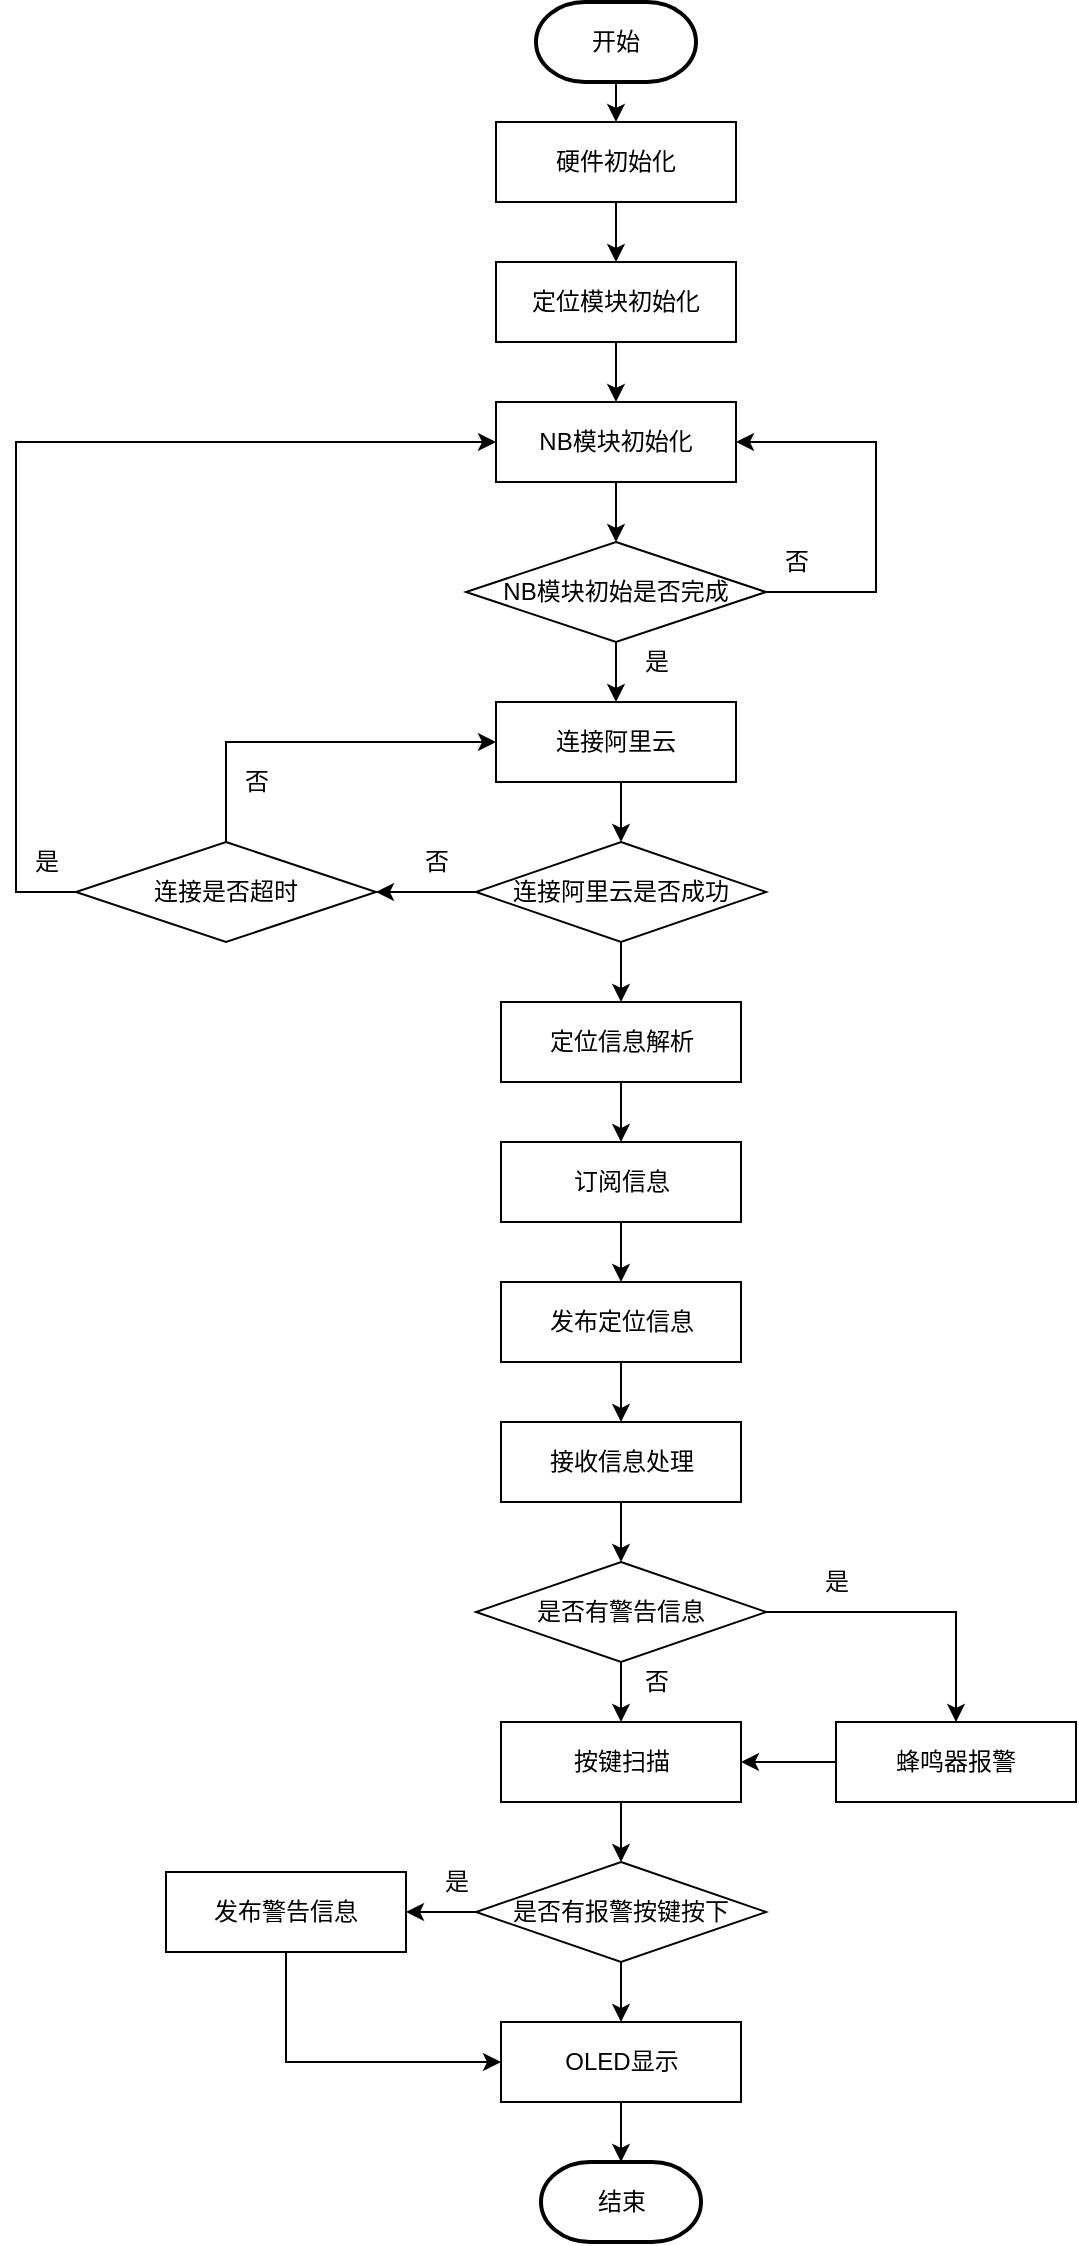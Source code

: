 <mxfile version="14.6.11" type="github"><diagram id="oGnLsz8Zgks3w_IxUFtM" name="Page-1"><mxGraphModel dx="1221" dy="587" grid="1" gridSize="10" guides="1" tooltips="1" connect="1" arrows="1" fold="1" page="1" pageScale="1" pageWidth="827" pageHeight="1169" math="0" shadow="0"><root><mxCell id="0"/><mxCell id="1" parent="0"/><mxCell id="VWvvI1uI3xSh4drTIf7I-7" style="edgeStyle=orthogonalEdgeStyle;rounded=0;orthogonalLoop=1;jettySize=auto;html=1;exitX=0.5;exitY=1;exitDx=0;exitDy=0;exitPerimeter=0;entryX=0.5;entryY=0;entryDx=0;entryDy=0;" edge="1" parent="1" source="VWvvI1uI3xSh4drTIf7I-1" target="VWvvI1uI3xSh4drTIf7I-2"><mxGeometry relative="1" as="geometry"/></mxCell><mxCell id="VWvvI1uI3xSh4drTIf7I-1" value="开始" style="strokeWidth=2;html=1;shape=mxgraph.flowchart.terminator;whiteSpace=wrap;" vertex="1" parent="1"><mxGeometry x="270" y="40" width="80" height="40" as="geometry"/></mxCell><mxCell id="VWvvI1uI3xSh4drTIf7I-8" style="edgeStyle=orthogonalEdgeStyle;rounded=0;orthogonalLoop=1;jettySize=auto;html=1;exitX=0.5;exitY=1;exitDx=0;exitDy=0;entryX=0.5;entryY=0;entryDx=0;entryDy=0;" edge="1" parent="1" source="VWvvI1uI3xSh4drTIf7I-2" target="VWvvI1uI3xSh4drTIf7I-3"><mxGeometry relative="1" as="geometry"/></mxCell><mxCell id="VWvvI1uI3xSh4drTIf7I-2" value="硬件初始化" style="rounded=0;whiteSpace=wrap;html=1;" vertex="1" parent="1"><mxGeometry x="250" y="100" width="120" height="40" as="geometry"/></mxCell><mxCell id="VWvvI1uI3xSh4drTIf7I-9" style="edgeStyle=orthogonalEdgeStyle;rounded=0;orthogonalLoop=1;jettySize=auto;html=1;exitX=0.5;exitY=1;exitDx=0;exitDy=0;entryX=0.5;entryY=0;entryDx=0;entryDy=0;" edge="1" parent="1" source="VWvvI1uI3xSh4drTIf7I-3" target="VWvvI1uI3xSh4drTIf7I-4"><mxGeometry relative="1" as="geometry"/></mxCell><mxCell id="VWvvI1uI3xSh4drTIf7I-3" value="定位模块初始化" style="rounded=0;whiteSpace=wrap;html=1;" vertex="1" parent="1"><mxGeometry x="250" y="170" width="120" height="40" as="geometry"/></mxCell><mxCell id="VWvvI1uI3xSh4drTIf7I-10" style="edgeStyle=orthogonalEdgeStyle;rounded=0;orthogonalLoop=1;jettySize=auto;html=1;exitX=0.5;exitY=1;exitDx=0;exitDy=0;entryX=0.5;entryY=0;entryDx=0;entryDy=0;" edge="1" parent="1" source="VWvvI1uI3xSh4drTIf7I-4" target="VWvvI1uI3xSh4drTIf7I-6"><mxGeometry relative="1" as="geometry"/></mxCell><mxCell id="VWvvI1uI3xSh4drTIf7I-4" value="NB模块初始化" style="rounded=0;whiteSpace=wrap;html=1;" vertex="1" parent="1"><mxGeometry x="250" y="240" width="120" height="40" as="geometry"/></mxCell><mxCell id="VWvvI1uI3xSh4drTIf7I-16" style="edgeStyle=orthogonalEdgeStyle;rounded=0;orthogonalLoop=1;jettySize=auto;html=1;exitX=0.5;exitY=1;exitDx=0;exitDy=0;entryX=0.5;entryY=0;entryDx=0;entryDy=0;" edge="1" parent="1" source="VWvvI1uI3xSh4drTIf7I-5" target="VWvvI1uI3xSh4drTIf7I-15"><mxGeometry relative="1" as="geometry"/></mxCell><mxCell id="VWvvI1uI3xSh4drTIf7I-5" value="连接阿里云" style="rounded=0;whiteSpace=wrap;html=1;" vertex="1" parent="1"><mxGeometry x="250" y="390" width="120" height="40" as="geometry"/></mxCell><mxCell id="VWvvI1uI3xSh4drTIf7I-11" style="edgeStyle=orthogonalEdgeStyle;rounded=0;orthogonalLoop=1;jettySize=auto;html=1;exitX=0.5;exitY=1;exitDx=0;exitDy=0;" edge="1" parent="1" source="VWvvI1uI3xSh4drTIf7I-6" target="VWvvI1uI3xSh4drTIf7I-5"><mxGeometry relative="1" as="geometry"/></mxCell><mxCell id="VWvvI1uI3xSh4drTIf7I-12" style="edgeStyle=orthogonalEdgeStyle;rounded=0;orthogonalLoop=1;jettySize=auto;html=1;exitX=1;exitY=0.5;exitDx=0;exitDy=0;entryX=1;entryY=0.5;entryDx=0;entryDy=0;" edge="1" parent="1" source="VWvvI1uI3xSh4drTIf7I-6" target="VWvvI1uI3xSh4drTIf7I-4"><mxGeometry relative="1" as="geometry"><Array as="points"><mxPoint x="440" y="335"/><mxPoint x="440" y="260"/></Array></mxGeometry></mxCell><mxCell id="VWvvI1uI3xSh4drTIf7I-6" value="NB模块初始是否完成" style="rhombus;whiteSpace=wrap;html=1;" vertex="1" parent="1"><mxGeometry x="235" y="310" width="150" height="50" as="geometry"/></mxCell><mxCell id="VWvvI1uI3xSh4drTIf7I-13" value="否" style="text;html=1;align=center;verticalAlign=middle;resizable=0;points=[];autosize=1;strokeColor=none;" vertex="1" parent="1"><mxGeometry x="385" y="310" width="30" height="20" as="geometry"/></mxCell><mxCell id="VWvvI1uI3xSh4drTIf7I-14" value="是" style="text;html=1;align=center;verticalAlign=middle;resizable=0;points=[];autosize=1;strokeColor=none;" vertex="1" parent="1"><mxGeometry x="315" y="360" width="30" height="20" as="geometry"/></mxCell><mxCell id="VWvvI1uI3xSh4drTIf7I-25" style="edgeStyle=orthogonalEdgeStyle;rounded=0;orthogonalLoop=1;jettySize=auto;html=1;exitX=0;exitY=0.5;exitDx=0;exitDy=0;entryX=1;entryY=0.5;entryDx=0;entryDy=0;" edge="1" parent="1" source="VWvvI1uI3xSh4drTIf7I-15" target="VWvvI1uI3xSh4drTIf7I-17"><mxGeometry relative="1" as="geometry"/></mxCell><mxCell id="VWvvI1uI3xSh4drTIf7I-39" style="edgeStyle=orthogonalEdgeStyle;rounded=0;orthogonalLoop=1;jettySize=auto;html=1;exitX=0.5;exitY=1;exitDx=0;exitDy=0;entryX=0.5;entryY=0;entryDx=0;entryDy=0;" edge="1" parent="1" source="VWvvI1uI3xSh4drTIf7I-15" target="VWvvI1uI3xSh4drTIf7I-33"><mxGeometry relative="1" as="geometry"/></mxCell><mxCell id="VWvvI1uI3xSh4drTIf7I-15" value="连接阿里云是否成功" style="rhombus;whiteSpace=wrap;html=1;" vertex="1" parent="1"><mxGeometry x="240" y="460" width="145" height="50" as="geometry"/></mxCell><mxCell id="VWvvI1uI3xSh4drTIf7I-29" style="edgeStyle=orthogonalEdgeStyle;rounded=0;orthogonalLoop=1;jettySize=auto;html=1;exitX=0.5;exitY=0;exitDx=0;exitDy=0;entryX=0;entryY=0.5;entryDx=0;entryDy=0;" edge="1" parent="1" source="VWvvI1uI3xSh4drTIf7I-17" target="VWvvI1uI3xSh4drTIf7I-5"><mxGeometry relative="1" as="geometry"/></mxCell><mxCell id="VWvvI1uI3xSh4drTIf7I-31" style="edgeStyle=orthogonalEdgeStyle;rounded=0;orthogonalLoop=1;jettySize=auto;html=1;exitX=0;exitY=0.5;exitDx=0;exitDy=0;entryX=0;entryY=0.5;entryDx=0;entryDy=0;" edge="1" parent="1" source="VWvvI1uI3xSh4drTIf7I-17" target="VWvvI1uI3xSh4drTIf7I-4"><mxGeometry relative="1" as="geometry"><Array as="points"><mxPoint x="10" y="485"/><mxPoint x="10" y="260"/></Array></mxGeometry></mxCell><mxCell id="VWvvI1uI3xSh4drTIf7I-17" value="连接是否超时" style="rhombus;whiteSpace=wrap;html=1;" vertex="1" parent="1"><mxGeometry x="40" y="460" width="150" height="50" as="geometry"/></mxCell><mxCell id="VWvvI1uI3xSh4drTIf7I-26" value="否" style="text;html=1;align=center;verticalAlign=middle;resizable=0;points=[];autosize=1;strokeColor=none;" vertex="1" parent="1"><mxGeometry x="205" y="460" width="30" height="20" as="geometry"/></mxCell><mxCell id="VWvvI1uI3xSh4drTIf7I-30" value="否" style="text;html=1;align=center;verticalAlign=middle;resizable=0;points=[];autosize=1;strokeColor=none;" vertex="1" parent="1"><mxGeometry x="115" y="420" width="30" height="20" as="geometry"/></mxCell><mxCell id="VWvvI1uI3xSh4drTIf7I-32" value="是" style="text;html=1;align=center;verticalAlign=middle;resizable=0;points=[];autosize=1;strokeColor=none;" vertex="1" parent="1"><mxGeometry x="10" y="460" width="30" height="20" as="geometry"/></mxCell><mxCell id="VWvvI1uI3xSh4drTIf7I-40" style="edgeStyle=orthogonalEdgeStyle;rounded=0;orthogonalLoop=1;jettySize=auto;html=1;exitX=0.5;exitY=1;exitDx=0;exitDy=0;" edge="1" parent="1" source="VWvvI1uI3xSh4drTIf7I-33" target="VWvvI1uI3xSh4drTIf7I-34"><mxGeometry relative="1" as="geometry"/></mxCell><mxCell id="VWvvI1uI3xSh4drTIf7I-33" value="定位信息解析" style="rounded=0;whiteSpace=wrap;html=1;" vertex="1" parent="1"><mxGeometry x="252.5" y="540" width="120" height="40" as="geometry"/></mxCell><mxCell id="VWvvI1uI3xSh4drTIf7I-41" style="edgeStyle=orthogonalEdgeStyle;rounded=0;orthogonalLoop=1;jettySize=auto;html=1;exitX=0.5;exitY=1;exitDx=0;exitDy=0;entryX=0.5;entryY=0;entryDx=0;entryDy=0;" edge="1" parent="1" source="VWvvI1uI3xSh4drTIf7I-34" target="VWvvI1uI3xSh4drTIf7I-35"><mxGeometry relative="1" as="geometry"/></mxCell><mxCell id="VWvvI1uI3xSh4drTIf7I-34" value="订阅信息" style="rounded=0;whiteSpace=wrap;html=1;" vertex="1" parent="1"><mxGeometry x="252.5" y="610" width="120" height="40" as="geometry"/></mxCell><mxCell id="VWvvI1uI3xSh4drTIf7I-42" style="edgeStyle=orthogonalEdgeStyle;rounded=0;orthogonalLoop=1;jettySize=auto;html=1;exitX=0.5;exitY=1;exitDx=0;exitDy=0;entryX=0.5;entryY=0;entryDx=0;entryDy=0;" edge="1" parent="1" source="VWvvI1uI3xSh4drTIf7I-35" target="VWvvI1uI3xSh4drTIf7I-36"><mxGeometry relative="1" as="geometry"/></mxCell><mxCell id="VWvvI1uI3xSh4drTIf7I-35" value="发布定位信息" style="rounded=0;whiteSpace=wrap;html=1;" vertex="1" parent="1"><mxGeometry x="252.5" y="680" width="120" height="40" as="geometry"/></mxCell><mxCell id="VWvvI1uI3xSh4drTIf7I-43" style="edgeStyle=orthogonalEdgeStyle;rounded=0;orthogonalLoop=1;jettySize=auto;html=1;exitX=0.5;exitY=1;exitDx=0;exitDy=0;entryX=0.5;entryY=0;entryDx=0;entryDy=0;" edge="1" parent="1" source="VWvvI1uI3xSh4drTIf7I-36" target="VWvvI1uI3xSh4drTIf7I-38"><mxGeometry relative="1" as="geometry"/></mxCell><mxCell id="VWvvI1uI3xSh4drTIf7I-36" value="接收信息处理" style="rounded=0;whiteSpace=wrap;html=1;" vertex="1" parent="1"><mxGeometry x="252.5" y="750" width="120" height="40" as="geometry"/></mxCell><mxCell id="VWvvI1uI3xSh4drTIf7I-51" style="edgeStyle=orthogonalEdgeStyle;rounded=0;orthogonalLoop=1;jettySize=auto;html=1;exitX=0.5;exitY=1;exitDx=0;exitDy=0;entryX=0.5;entryY=0;entryDx=0;entryDy=0;" edge="1" parent="1" source="VWvvI1uI3xSh4drTIf7I-37" target="VWvvI1uI3xSh4drTIf7I-50"><mxGeometry relative="1" as="geometry"/></mxCell><mxCell id="VWvvI1uI3xSh4drTIf7I-37" value="按键扫描" style="rounded=0;whiteSpace=wrap;html=1;" vertex="1" parent="1"><mxGeometry x="252.5" y="900" width="120" height="40" as="geometry"/></mxCell><mxCell id="VWvvI1uI3xSh4drTIf7I-44" style="edgeStyle=orthogonalEdgeStyle;rounded=0;orthogonalLoop=1;jettySize=auto;html=1;exitX=0.5;exitY=1;exitDx=0;exitDy=0;entryX=0.5;entryY=0;entryDx=0;entryDy=0;" edge="1" parent="1" source="VWvvI1uI3xSh4drTIf7I-38" target="VWvvI1uI3xSh4drTIf7I-37"><mxGeometry relative="1" as="geometry"/></mxCell><mxCell id="VWvvI1uI3xSh4drTIf7I-47" style="edgeStyle=orthogonalEdgeStyle;rounded=0;orthogonalLoop=1;jettySize=auto;html=1;exitX=1;exitY=0.5;exitDx=0;exitDy=0;entryX=0.5;entryY=0;entryDx=0;entryDy=0;" edge="1" parent="1" source="VWvvI1uI3xSh4drTIf7I-38" target="VWvvI1uI3xSh4drTIf7I-46"><mxGeometry relative="1" as="geometry"/></mxCell><mxCell id="VWvvI1uI3xSh4drTIf7I-38" value="是否有警告信息" style="rhombus;whiteSpace=wrap;html=1;" vertex="1" parent="1"><mxGeometry x="240" y="820" width="145" height="50" as="geometry"/></mxCell><mxCell id="VWvvI1uI3xSh4drTIf7I-45" value="否" style="text;html=1;align=center;verticalAlign=middle;resizable=0;points=[];autosize=1;strokeColor=none;" vertex="1" parent="1"><mxGeometry x="315" y="870" width="30" height="20" as="geometry"/></mxCell><mxCell id="VWvvI1uI3xSh4drTIf7I-55" style="edgeStyle=orthogonalEdgeStyle;rounded=0;orthogonalLoop=1;jettySize=auto;html=1;exitX=0;exitY=0.5;exitDx=0;exitDy=0;entryX=1;entryY=0.5;entryDx=0;entryDy=0;" edge="1" parent="1" source="VWvvI1uI3xSh4drTIf7I-46" target="VWvvI1uI3xSh4drTIf7I-37"><mxGeometry relative="1" as="geometry"/></mxCell><mxCell id="VWvvI1uI3xSh4drTIf7I-46" value="蜂鸣器报警" style="rounded=0;whiteSpace=wrap;html=1;" vertex="1" parent="1"><mxGeometry x="420" y="900" width="120" height="40" as="geometry"/></mxCell><mxCell id="VWvvI1uI3xSh4drTIf7I-48" value="是" style="text;html=1;align=center;verticalAlign=middle;resizable=0;points=[];autosize=1;strokeColor=none;" vertex="1" parent="1"><mxGeometry x="405" y="820" width="30" height="20" as="geometry"/></mxCell><mxCell id="VWvvI1uI3xSh4drTIf7I-58" style="edgeStyle=orthogonalEdgeStyle;rounded=0;orthogonalLoop=1;jettySize=auto;html=1;exitX=0;exitY=0.5;exitDx=0;exitDy=0;entryX=1;entryY=0.5;entryDx=0;entryDy=0;" edge="1" parent="1" source="VWvvI1uI3xSh4drTIf7I-50" target="VWvvI1uI3xSh4drTIf7I-56"><mxGeometry relative="1" as="geometry"/></mxCell><mxCell id="VWvvI1uI3xSh4drTIf7I-61" style="edgeStyle=orthogonalEdgeStyle;rounded=0;orthogonalLoop=1;jettySize=auto;html=1;exitX=0.5;exitY=1;exitDx=0;exitDy=0;entryX=0.5;entryY=0;entryDx=0;entryDy=0;" edge="1" parent="1" source="VWvvI1uI3xSh4drTIf7I-50" target="VWvvI1uI3xSh4drTIf7I-60"><mxGeometry relative="1" as="geometry"/></mxCell><mxCell id="VWvvI1uI3xSh4drTIf7I-50" value="是否有报警按键按下" style="rhombus;whiteSpace=wrap;html=1;" vertex="1" parent="1"><mxGeometry x="240" y="970" width="145" height="50" as="geometry"/></mxCell><mxCell id="VWvvI1uI3xSh4drTIf7I-62" style="edgeStyle=orthogonalEdgeStyle;rounded=0;orthogonalLoop=1;jettySize=auto;html=1;exitX=0.5;exitY=1;exitDx=0;exitDy=0;entryX=0;entryY=0.5;entryDx=0;entryDy=0;" edge="1" parent="1" source="VWvvI1uI3xSh4drTIf7I-56" target="VWvvI1uI3xSh4drTIf7I-60"><mxGeometry relative="1" as="geometry"/></mxCell><mxCell id="VWvvI1uI3xSh4drTIf7I-56" value="发布警告信息" style="rounded=0;whiteSpace=wrap;html=1;" vertex="1" parent="1"><mxGeometry x="85" y="975" width="120" height="40" as="geometry"/></mxCell><mxCell id="VWvvI1uI3xSh4drTIf7I-59" value="是" style="text;html=1;align=center;verticalAlign=middle;resizable=0;points=[];autosize=1;strokeColor=none;" vertex="1" parent="1"><mxGeometry x="215" y="970" width="30" height="20" as="geometry"/></mxCell><mxCell id="VWvvI1uI3xSh4drTIf7I-64" style="edgeStyle=orthogonalEdgeStyle;rounded=0;orthogonalLoop=1;jettySize=auto;html=1;exitX=0.5;exitY=1;exitDx=0;exitDy=0;entryX=0.5;entryY=0;entryDx=0;entryDy=0;entryPerimeter=0;" edge="1" parent="1" source="VWvvI1uI3xSh4drTIf7I-60" target="VWvvI1uI3xSh4drTIf7I-63"><mxGeometry relative="1" as="geometry"/></mxCell><mxCell id="VWvvI1uI3xSh4drTIf7I-60" value="OLED显示" style="rounded=0;whiteSpace=wrap;html=1;" vertex="1" parent="1"><mxGeometry x="252.5" y="1050" width="120" height="40" as="geometry"/></mxCell><mxCell id="VWvvI1uI3xSh4drTIf7I-63" value="结束" style="strokeWidth=2;html=1;shape=mxgraph.flowchart.terminator;whiteSpace=wrap;" vertex="1" parent="1"><mxGeometry x="272.5" y="1120" width="80" height="40" as="geometry"/></mxCell></root></mxGraphModel></diagram></mxfile>
